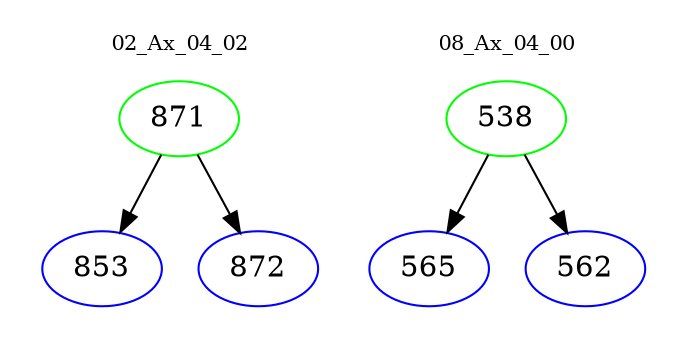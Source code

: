 digraph{
subgraph cluster_0 {
color = white
label = "02_Ax_04_02";
fontsize=10;
T0_871 [label="871", color="green"]
T0_871 -> T0_853 [color="black"]
T0_853 [label="853", color="blue"]
T0_871 -> T0_872 [color="black"]
T0_872 [label="872", color="blue"]
}
subgraph cluster_1 {
color = white
label = "08_Ax_04_00";
fontsize=10;
T1_538 [label="538", color="green"]
T1_538 -> T1_565 [color="black"]
T1_565 [label="565", color="blue"]
T1_538 -> T1_562 [color="black"]
T1_562 [label="562", color="blue"]
}
}
